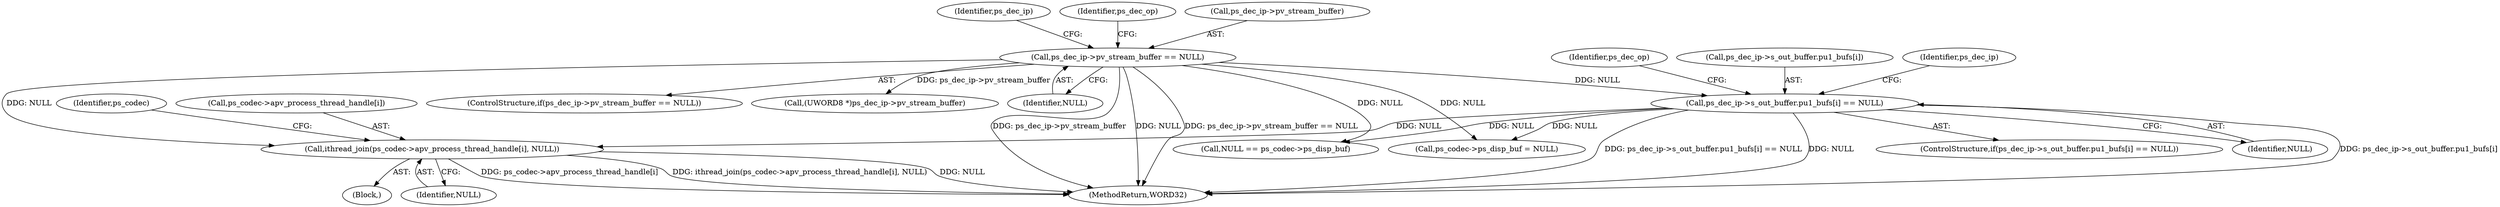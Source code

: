 digraph "0_Android_a33f6725d7e9f92330f995ce2dcf4faa33f6433f@API" {
"1001787" [label="(Call,ithread_join(ps_codec->apv_process_thread_handle[i], NULL))"];
"1000403" [label="(Call,ps_dec_ip->s_out_buffer.pu1_bufs[i] == NULL)"];
"1000259" [label="(Call,ps_dec_ip->pv_stream_buffer == NULL)"];
"1000670" [label="(Call,NULL == ps_codec->ps_disp_buf)"];
"1000259" [label="(Call,ps_dec_ip->pv_stream_buffer == NULL)"];
"1001787" [label="(Call,ithread_join(ps_codec->apv_process_thread_handle[i], NULL))"];
"1000258" [label="(ControlStructure,if(ps_dec_ip->pv_stream_buffer == NULL))"];
"1001793" [label="(Identifier,NULL)"];
"1000746" [label="(Call,(UWORD8 *)ps_dec_ip->pv_stream_buffer)"];
"1000263" [label="(Identifier,NULL)"];
"1000403" [label="(Call,ps_dec_ip->s_out_buffer.pu1_bufs[i] == NULL)"];
"1000282" [label="(Identifier,ps_dec_ip)"];
"1000267" [label="(Identifier,ps_dec_op)"];
"1000404" [label="(Call,ps_dec_ip->s_out_buffer.pu1_bufs[i])"];
"1001906" [label="(MethodReturn,WORD32)"];
"1000432" [label="(Identifier,ps_dec_ip)"];
"1001788" [label="(Call,ps_codec->apv_process_thread_handle[i])"];
"1000402" [label="(ControlStructure,if(ps_dec_ip->s_out_buffer.pu1_bufs[i] == NULL))"];
"1001786" [label="(Block,)"];
"1000415" [label="(Identifier,ps_dec_op)"];
"1000260" [label="(Call,ps_dec_ip->pv_stream_buffer)"];
"1001797" [label="(Identifier,ps_codec)"];
"1000411" [label="(Identifier,NULL)"];
"1000768" [label="(Call,ps_codec->ps_disp_buf = NULL)"];
"1001787" -> "1001786"  [label="AST: "];
"1001787" -> "1001793"  [label="CFG: "];
"1001788" -> "1001787"  [label="AST: "];
"1001793" -> "1001787"  [label="AST: "];
"1001797" -> "1001787"  [label="CFG: "];
"1001787" -> "1001906"  [label="DDG: ithread_join(ps_codec->apv_process_thread_handle[i], NULL)"];
"1001787" -> "1001906"  [label="DDG: NULL"];
"1001787" -> "1001906"  [label="DDG: ps_codec->apv_process_thread_handle[i]"];
"1000403" -> "1001787"  [label="DDG: NULL"];
"1000259" -> "1001787"  [label="DDG: NULL"];
"1000403" -> "1000402"  [label="AST: "];
"1000403" -> "1000411"  [label="CFG: "];
"1000404" -> "1000403"  [label="AST: "];
"1000411" -> "1000403"  [label="AST: "];
"1000415" -> "1000403"  [label="CFG: "];
"1000432" -> "1000403"  [label="CFG: "];
"1000403" -> "1001906"  [label="DDG: NULL"];
"1000403" -> "1001906"  [label="DDG: ps_dec_ip->s_out_buffer.pu1_bufs[i]"];
"1000403" -> "1001906"  [label="DDG: ps_dec_ip->s_out_buffer.pu1_bufs[i] == NULL"];
"1000259" -> "1000403"  [label="DDG: NULL"];
"1000403" -> "1000670"  [label="DDG: NULL"];
"1000403" -> "1000768"  [label="DDG: NULL"];
"1000259" -> "1000258"  [label="AST: "];
"1000259" -> "1000263"  [label="CFG: "];
"1000260" -> "1000259"  [label="AST: "];
"1000263" -> "1000259"  [label="AST: "];
"1000267" -> "1000259"  [label="CFG: "];
"1000282" -> "1000259"  [label="CFG: "];
"1000259" -> "1001906"  [label="DDG: ps_dec_ip->pv_stream_buffer == NULL"];
"1000259" -> "1001906"  [label="DDG: ps_dec_ip->pv_stream_buffer"];
"1000259" -> "1001906"  [label="DDG: NULL"];
"1000259" -> "1000670"  [label="DDG: NULL"];
"1000259" -> "1000746"  [label="DDG: ps_dec_ip->pv_stream_buffer"];
"1000259" -> "1000768"  [label="DDG: NULL"];
}
